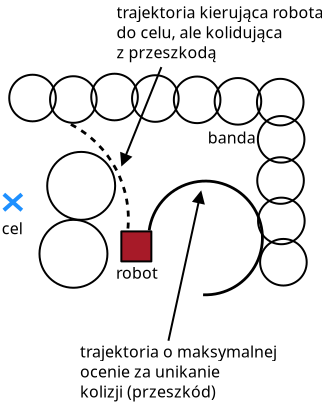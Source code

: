 <?xml version="1.0" encoding="UTF-8"?>
<dia:diagram xmlns:dia="http://www.lysator.liu.se/~alla/dia/">
  <dia:layer name="Tło" visible="true">
    <dia:object type="Standard - Arc" version="0" id="O0">
      <dia:attribute name="obj_pos">
        <dia:point val="28.685,26.023"/>
      </dia:attribute>
      <dia:attribute name="obj_bb">
        <dia:rectangle val="28.56,22.364;34.732,28.54"/>
      </dia:attribute>
      <dia:attribute name="conn_endpoints">
        <dia:point val="28.685,26.023"/>
        <dia:point val="32.022,28.442"/>
      </dia:attribute>
      <dia:attribute name="curve_distance">
        <dia:real val="-5.217"/>
      </dia:attribute>
      <dia:attribute name="line_width">
        <dia:real val="0.14"/>
      </dia:attribute>
      <dia:connections>
        <dia:connection handle="0" to="O1" connection="8"/>
      </dia:connections>
    </dia:object>
    <dia:object type="Standard - Box" version="0" id="O1">
      <dia:attribute name="obj_pos">
        <dia:point val="27.935,25.273"/>
      </dia:attribute>
      <dia:attribute name="obj_bb">
        <dia:rectangle val="27.885,25.223;29.485,26.823"/>
      </dia:attribute>
      <dia:attribute name="elem_corner">
        <dia:point val="27.935,25.273"/>
      </dia:attribute>
      <dia:attribute name="elem_width">
        <dia:real val="1.5"/>
      </dia:attribute>
      <dia:attribute name="elem_height">
        <dia:real val="1.5"/>
      </dia:attribute>
      <dia:attribute name="inner_color">
        <dia:color val="#a71a28"/>
      </dia:attribute>
      <dia:attribute name="show_background">
        <dia:boolean val="true"/>
      </dia:attribute>
      <dia:attribute name="corner_radius">
        <dia:real val="1.175e-38"/>
      </dia:attribute>
      <dia:attribute name="aspect">
        <dia:enum val="2"/>
      </dia:attribute>
    </dia:object>
    <dia:object type="Standard - Text" version="1" id="O2">
      <dia:attribute name="obj_pos">
        <dia:point val="27.672,27.642"/>
      </dia:attribute>
      <dia:attribute name="obj_bb">
        <dia:rectangle val="27.672,26.944;29.616,28.18"/>
      </dia:attribute>
      <dia:attribute name="text">
        <dia:composite type="text">
          <dia:attribute name="string">
            <dia:string>#robot#</dia:string>
          </dia:attribute>
          <dia:attribute name="font">
            <dia:font family="sans" style="0" name="Helvetica"/>
          </dia:attribute>
          <dia:attribute name="height">
            <dia:real val="1"/>
          </dia:attribute>
          <dia:attribute name="pos">
            <dia:point val="27.672,27.642"/>
          </dia:attribute>
          <dia:attribute name="color">
            <dia:color val="#000000"/>
          </dia:attribute>
          <dia:attribute name="alignment">
            <dia:enum val="0"/>
          </dia:attribute>
        </dia:composite>
      </dia:attribute>
      <dia:attribute name="valign">
        <dia:enum val="3"/>
      </dia:attribute>
    </dia:object>
    <dia:object type="Standard - Ellipse" version="0" id="O3">
      <dia:attribute name="obj_pos">
        <dia:point val="28.47,17.465"/>
      </dia:attribute>
      <dia:attribute name="obj_bb">
        <dia:rectangle val="28.42,17.415;30.85,19.845"/>
      </dia:attribute>
      <dia:attribute name="elem_corner">
        <dia:point val="28.47,17.465"/>
      </dia:attribute>
      <dia:attribute name="elem_width">
        <dia:real val="2.33"/>
      </dia:attribute>
      <dia:attribute name="elem_height">
        <dia:real val="2.33"/>
      </dia:attribute>
      <dia:attribute name="show_background">
        <dia:boolean val="false"/>
      </dia:attribute>
      <dia:attribute name="aspect">
        <dia:enum val="2"/>
      </dia:attribute>
    </dia:object>
    <dia:object type="Standard - Ellipse" version="0" id="O4">
      <dia:attribute name="obj_pos">
        <dia:point val="26.43,17.39"/>
      </dia:attribute>
      <dia:attribute name="obj_bb">
        <dia:rectangle val="26.38,17.34;28.81,19.77"/>
      </dia:attribute>
      <dia:attribute name="elem_corner">
        <dia:point val="26.43,17.39"/>
      </dia:attribute>
      <dia:attribute name="elem_width">
        <dia:real val="2.33"/>
      </dia:attribute>
      <dia:attribute name="elem_height">
        <dia:real val="2.33"/>
      </dia:attribute>
      <dia:attribute name="show_background">
        <dia:boolean val="false"/>
      </dia:attribute>
      <dia:attribute name="aspect">
        <dia:enum val="2"/>
      </dia:attribute>
    </dia:object>
    <dia:object type="Standard - Ellipse" version="0" id="O5">
      <dia:attribute name="obj_pos">
        <dia:point val="24.37,17.515"/>
      </dia:attribute>
      <dia:attribute name="obj_bb">
        <dia:rectangle val="24.32,17.465;26.75,19.895"/>
      </dia:attribute>
      <dia:attribute name="elem_corner">
        <dia:point val="24.37,17.515"/>
      </dia:attribute>
      <dia:attribute name="elem_width">
        <dia:real val="2.33"/>
      </dia:attribute>
      <dia:attribute name="elem_height">
        <dia:real val="2.33"/>
      </dia:attribute>
      <dia:attribute name="show_background">
        <dia:boolean val="false"/>
      </dia:attribute>
      <dia:attribute name="aspect">
        <dia:enum val="2"/>
      </dia:attribute>
    </dia:object>
    <dia:object type="Standard - Ellipse" version="0" id="O6">
      <dia:attribute name="obj_pos">
        <dia:point val="22.33,17.44"/>
      </dia:attribute>
      <dia:attribute name="obj_bb">
        <dia:rectangle val="22.28,17.39;24.71,19.82"/>
      </dia:attribute>
      <dia:attribute name="elem_corner">
        <dia:point val="22.33,17.44"/>
      </dia:attribute>
      <dia:attribute name="elem_width">
        <dia:real val="2.33"/>
      </dia:attribute>
      <dia:attribute name="elem_height">
        <dia:real val="2.33"/>
      </dia:attribute>
      <dia:attribute name="show_background">
        <dia:boolean val="false"/>
      </dia:attribute>
      <dia:attribute name="aspect">
        <dia:enum val="2"/>
      </dia:attribute>
    </dia:object>
    <dia:object type="Standard - Ellipse" version="0" id="O7">
      <dia:attribute name="obj_pos">
        <dia:point val="32.6,17.605"/>
      </dia:attribute>
      <dia:attribute name="obj_bb">
        <dia:rectangle val="32.55,17.555;34.98,19.985"/>
      </dia:attribute>
      <dia:attribute name="elem_corner">
        <dia:point val="32.6,17.605"/>
      </dia:attribute>
      <dia:attribute name="elem_width">
        <dia:real val="2.33"/>
      </dia:attribute>
      <dia:attribute name="elem_height">
        <dia:real val="2.33"/>
      </dia:attribute>
      <dia:attribute name="show_background">
        <dia:boolean val="false"/>
      </dia:attribute>
      <dia:attribute name="aspect">
        <dia:enum val="2"/>
      </dia:attribute>
    </dia:object>
    <dia:object type="Standard - Ellipse" version="0" id="O8">
      <dia:attribute name="obj_pos">
        <dia:point val="30.56,17.53"/>
      </dia:attribute>
      <dia:attribute name="obj_bb">
        <dia:rectangle val="30.51,17.48;32.94,19.91"/>
      </dia:attribute>
      <dia:attribute name="elem_corner">
        <dia:point val="30.56,17.53"/>
      </dia:attribute>
      <dia:attribute name="elem_width">
        <dia:real val="2.33"/>
      </dia:attribute>
      <dia:attribute name="elem_height">
        <dia:real val="2.33"/>
      </dia:attribute>
      <dia:attribute name="show_background">
        <dia:boolean val="false"/>
      </dia:attribute>
      <dia:attribute name="aspect">
        <dia:enum val="2"/>
      </dia:attribute>
    </dia:object>
    <dia:object type="Standard - Ellipse" version="0" id="O9">
      <dia:attribute name="obj_pos">
        <dia:point val="34.715,17.645"/>
      </dia:attribute>
      <dia:attribute name="obj_bb">
        <dia:rectangle val="34.665,17.595;37.095,20.025"/>
      </dia:attribute>
      <dia:attribute name="elem_corner">
        <dia:point val="34.715,17.645"/>
      </dia:attribute>
      <dia:attribute name="elem_width">
        <dia:real val="2.33"/>
      </dia:attribute>
      <dia:attribute name="elem_height">
        <dia:real val="2.33"/>
      </dia:attribute>
      <dia:attribute name="show_background">
        <dia:boolean val="false"/>
      </dia:attribute>
      <dia:attribute name="aspect">
        <dia:enum val="2"/>
      </dia:attribute>
    </dia:object>
    <dia:object type="Standard - Ellipse" version="0" id="O10">
      <dia:attribute name="obj_pos">
        <dia:point val="34.76,19.505"/>
      </dia:attribute>
      <dia:attribute name="obj_bb">
        <dia:rectangle val="34.71,19.455;37.14,21.885"/>
      </dia:attribute>
      <dia:attribute name="elem_corner">
        <dia:point val="34.76,19.505"/>
      </dia:attribute>
      <dia:attribute name="elem_width">
        <dia:real val="2.33"/>
      </dia:attribute>
      <dia:attribute name="elem_height">
        <dia:real val="2.33"/>
      </dia:attribute>
      <dia:attribute name="show_background">
        <dia:boolean val="false"/>
      </dia:attribute>
      <dia:attribute name="aspect">
        <dia:enum val="2"/>
      </dia:attribute>
    </dia:object>
    <dia:object type="Standard - Ellipse" version="0" id="O11">
      <dia:attribute name="obj_pos">
        <dia:point val="34.73,21.565"/>
      </dia:attribute>
      <dia:attribute name="obj_bb">
        <dia:rectangle val="34.68,21.515;37.11,23.945"/>
      </dia:attribute>
      <dia:attribute name="elem_corner">
        <dia:point val="34.73,21.565"/>
      </dia:attribute>
      <dia:attribute name="elem_width">
        <dia:real val="2.33"/>
      </dia:attribute>
      <dia:attribute name="elem_height">
        <dia:real val="2.33"/>
      </dia:attribute>
      <dia:attribute name="show_background">
        <dia:boolean val="false"/>
      </dia:attribute>
      <dia:attribute name="aspect">
        <dia:enum val="2"/>
      </dia:attribute>
    </dia:object>
    <dia:object type="Standard - Ellipse" version="0" id="O12">
      <dia:attribute name="obj_pos">
        <dia:point val="34.77,23.585"/>
      </dia:attribute>
      <dia:attribute name="obj_bb">
        <dia:rectangle val="34.72,23.535;37.15,25.965"/>
      </dia:attribute>
      <dia:attribute name="elem_corner">
        <dia:point val="34.77,23.585"/>
      </dia:attribute>
      <dia:attribute name="elem_width">
        <dia:real val="2.33"/>
      </dia:attribute>
      <dia:attribute name="elem_height">
        <dia:real val="2.33"/>
      </dia:attribute>
      <dia:attribute name="show_background">
        <dia:boolean val="false"/>
      </dia:attribute>
      <dia:attribute name="aspect">
        <dia:enum val="2"/>
      </dia:attribute>
    </dia:object>
    <dia:object type="Standard - Line" version="0" id="O13">
      <dia:attribute name="obj_pos">
        <dia:point val="22.059,23.415"/>
      </dia:attribute>
      <dia:attribute name="obj_bb">
        <dia:rectangle val="21.918,23.274;23.1,24.357"/>
      </dia:attribute>
      <dia:attribute name="conn_endpoints">
        <dia:point val="22.059,23.415"/>
        <dia:point val="22.959,24.215"/>
      </dia:attribute>
      <dia:attribute name="numcp">
        <dia:int val="1"/>
      </dia:attribute>
      <dia:attribute name="line_color">
        <dia:color val="#1e90ff"/>
      </dia:attribute>
      <dia:attribute name="line_width">
        <dia:real val="0.2"/>
      </dia:attribute>
    </dia:object>
    <dia:object type="Standard - Line" version="0" id="O14">
      <dia:attribute name="obj_pos">
        <dia:point val="22.959,23.415"/>
      </dia:attribute>
      <dia:attribute name="obj_bb">
        <dia:rectangle val="21.918,23.274;23.1,24.357"/>
      </dia:attribute>
      <dia:attribute name="conn_endpoints">
        <dia:point val="22.959,23.415"/>
        <dia:point val="22.059,24.215"/>
      </dia:attribute>
      <dia:attribute name="numcp">
        <dia:int val="1"/>
      </dia:attribute>
      <dia:attribute name="line_color">
        <dia:color val="#1e90ff"/>
      </dia:attribute>
      <dia:attribute name="line_width">
        <dia:real val="0.2"/>
      </dia:attribute>
    </dia:object>
    <dia:object type="Standard - Text" version="1" id="O15">
      <dia:attribute name="obj_pos">
        <dia:point val="21.959,25.415"/>
      </dia:attribute>
      <dia:attribute name="obj_bb">
        <dia:rectangle val="21.959,24.717;23.03,25.953"/>
      </dia:attribute>
      <dia:attribute name="text">
        <dia:composite type="text">
          <dia:attribute name="string">
            <dia:string>#cel#</dia:string>
          </dia:attribute>
          <dia:attribute name="font">
            <dia:font family="sans" style="0" name="Helvetica"/>
          </dia:attribute>
          <dia:attribute name="height">
            <dia:real val="1"/>
          </dia:attribute>
          <dia:attribute name="pos">
            <dia:point val="21.959,25.415"/>
          </dia:attribute>
          <dia:attribute name="color">
            <dia:color val="#000000"/>
          </dia:attribute>
          <dia:attribute name="alignment">
            <dia:enum val="0"/>
          </dia:attribute>
        </dia:composite>
      </dia:attribute>
      <dia:attribute name="valign">
        <dia:enum val="3"/>
      </dia:attribute>
    </dia:object>
    <dia:object type="Standard - Line" version="0" id="O16">
      <dia:attribute name="obj_pos">
        <dia:point val="27.957,21.972"/>
      </dia:attribute>
      <dia:attribute name="obj_bb">
        <dia:rectangle val="27.474,16.993;30.002,22.205"/>
      </dia:attribute>
      <dia:attribute name="conn_endpoints">
        <dia:point val="27.957,21.972"/>
        <dia:point val="29.936,17.058"/>
      </dia:attribute>
      <dia:attribute name="numcp">
        <dia:int val="1"/>
      </dia:attribute>
      <dia:attribute name="start_arrow">
        <dia:enum val="3"/>
      </dia:attribute>
      <dia:attribute name="start_arrow_length">
        <dia:real val="0.5"/>
      </dia:attribute>
      <dia:attribute name="start_arrow_width">
        <dia:real val="0.5"/>
      </dia:attribute>
    </dia:object>
    <dia:object type="Standard - Line" version="0" id="O17">
      <dia:attribute name="obj_pos">
        <dia:point val="31.916,23.28"/>
      </dia:attribute>
      <dia:attribute name="obj_bb">
        <dia:rectangle val="30.23,23.125;32.416,30.8"/>
      </dia:attribute>
      <dia:attribute name="conn_endpoints">
        <dia:point val="31.916,23.28"/>
        <dia:point val="30.29,30.74"/>
      </dia:attribute>
      <dia:attribute name="numcp">
        <dia:int val="1"/>
      </dia:attribute>
      <dia:attribute name="start_arrow">
        <dia:enum val="3"/>
      </dia:attribute>
      <dia:attribute name="start_arrow_length">
        <dia:real val="0.5"/>
      </dia:attribute>
      <dia:attribute name="start_arrow_width">
        <dia:real val="0.5"/>
      </dia:attribute>
    </dia:object>
    <dia:object type="Standard - Text" version="1" id="O18">
      <dia:attribute name="obj_pos">
        <dia:point val="27.697,14.611"/>
      </dia:attribute>
      <dia:attribute name="obj_bb">
        <dia:rectangle val="27.697,13.912;37.67,17.148"/>
      </dia:attribute>
      <dia:attribute name="text">
        <dia:composite type="text">
          <dia:attribute name="string">
            <dia:string>#trajektoria kierująca robota
do celu, ale kolidująca 
z przeszkodą#</dia:string>
          </dia:attribute>
          <dia:attribute name="font">
            <dia:font family="sans" style="0" name="Helvetica"/>
          </dia:attribute>
          <dia:attribute name="height">
            <dia:real val="1"/>
          </dia:attribute>
          <dia:attribute name="pos">
            <dia:point val="27.697,14.611"/>
          </dia:attribute>
          <dia:attribute name="color">
            <dia:color val="#000000"/>
          </dia:attribute>
          <dia:attribute name="alignment">
            <dia:enum val="0"/>
          </dia:attribute>
        </dia:composite>
      </dia:attribute>
      <dia:attribute name="valign">
        <dia:enum val="3"/>
      </dia:attribute>
    </dia:object>
    <dia:object type="Standard - Text" version="1" id="O19">
      <dia:attribute name="obj_pos">
        <dia:point val="25.869,31.574"/>
      </dia:attribute>
      <dia:attribute name="obj_bb">
        <dia:rectangle val="25.869,30.875;35.45,34.111"/>
      </dia:attribute>
      <dia:attribute name="text">
        <dia:composite type="text">
          <dia:attribute name="string">
            <dia:string>#trajektoria o maksymalnej
ocenie za unikanie
kolizji (przeszkód)#</dia:string>
          </dia:attribute>
          <dia:attribute name="font">
            <dia:font family="sans" style="0" name="Helvetica"/>
          </dia:attribute>
          <dia:attribute name="height">
            <dia:real val="1"/>
          </dia:attribute>
          <dia:attribute name="pos">
            <dia:point val="25.869,31.574"/>
          </dia:attribute>
          <dia:attribute name="color">
            <dia:color val="#000000"/>
          </dia:attribute>
          <dia:attribute name="alignment">
            <dia:enum val="0"/>
          </dia:attribute>
        </dia:composite>
      </dia:attribute>
      <dia:attribute name="valign">
        <dia:enum val="3"/>
      </dia:attribute>
    </dia:object>
    <dia:object type="Standard - Text" version="1" id="O20">
      <dia:attribute name="obj_pos">
        <dia:point val="32.251,20.883"/>
      </dia:attribute>
      <dia:attribute name="obj_bb">
        <dia:rectangle val="32.251,20.184;34.555,21.421"/>
      </dia:attribute>
      <dia:attribute name="text">
        <dia:composite type="text">
          <dia:attribute name="string">
            <dia:string>#banda#</dia:string>
          </dia:attribute>
          <dia:attribute name="font">
            <dia:font family="sans" style="0" name="Helvetica"/>
          </dia:attribute>
          <dia:attribute name="height">
            <dia:real val="1"/>
          </dia:attribute>
          <dia:attribute name="pos">
            <dia:point val="32.251,20.883"/>
          </dia:attribute>
          <dia:attribute name="color">
            <dia:color val="#000000"/>
          </dia:attribute>
          <dia:attribute name="alignment">
            <dia:enum val="0"/>
          </dia:attribute>
        </dia:composite>
      </dia:attribute>
      <dia:attribute name="valign">
        <dia:enum val="3"/>
      </dia:attribute>
    </dia:object>
    <dia:object type="Standard - Ellipse" version="0" id="O21">
      <dia:attribute name="obj_pos">
        <dia:point val="24.228,21.298"/>
      </dia:attribute>
      <dia:attribute name="obj_bb">
        <dia:rectangle val="24.178,21.248;27.674,24.744"/>
      </dia:attribute>
      <dia:attribute name="elem_corner">
        <dia:point val="24.228,21.298"/>
      </dia:attribute>
      <dia:attribute name="elem_width">
        <dia:real val="3.397"/>
      </dia:attribute>
      <dia:attribute name="elem_height">
        <dia:real val="3.397"/>
      </dia:attribute>
      <dia:attribute name="show_background">
        <dia:boolean val="false"/>
      </dia:attribute>
      <dia:attribute name="aspect">
        <dia:enum val="2"/>
      </dia:attribute>
    </dia:object>
    <dia:object type="Standard - Ellipse" version="0" id="O22">
      <dia:attribute name="obj_pos">
        <dia:point val="23.842,24.695"/>
      </dia:attribute>
      <dia:attribute name="obj_bb">
        <dia:rectangle val="23.792,24.645;27.288,28.142"/>
      </dia:attribute>
      <dia:attribute name="elem_corner">
        <dia:point val="23.842,24.695"/>
      </dia:attribute>
      <dia:attribute name="elem_width">
        <dia:real val="3.397"/>
      </dia:attribute>
      <dia:attribute name="elem_height">
        <dia:real val="3.397"/>
      </dia:attribute>
      <dia:attribute name="show_background">
        <dia:boolean val="false"/>
      </dia:attribute>
      <dia:attribute name="aspect">
        <dia:enum val="2"/>
      </dia:attribute>
    </dia:object>
    <dia:object type="Standard - Ellipse" version="0" id="O23">
      <dia:attribute name="obj_pos">
        <dia:point val="34.873,25.65"/>
      </dia:attribute>
      <dia:attribute name="obj_bb">
        <dia:rectangle val="34.823,25.6;37.253,28.03"/>
      </dia:attribute>
      <dia:attribute name="elem_corner">
        <dia:point val="34.873,25.65"/>
      </dia:attribute>
      <dia:attribute name="elem_width">
        <dia:real val="2.33"/>
      </dia:attribute>
      <dia:attribute name="elem_height">
        <dia:real val="2.33"/>
      </dia:attribute>
      <dia:attribute name="show_background">
        <dia:boolean val="false"/>
      </dia:attribute>
      <dia:attribute name="aspect">
        <dia:enum val="2"/>
      </dia:attribute>
    </dia:object>
    <dia:object type="Standard - Arc" version="0" id="O24">
      <dia:attribute name="obj_pos">
        <dia:point val="25.411,19.922"/>
      </dia:attribute>
      <dia:attribute name="obj_bb">
        <dia:rectangle val="25.316,19.827;28.759,26.117"/>
      </dia:attribute>
      <dia:attribute name="conn_endpoints">
        <dia:point val="25.411,19.922"/>
        <dia:point val="28.685,26.023"/>
      </dia:attribute>
      <dia:attribute name="curve_distance">
        <dia:real val="-0.931"/>
      </dia:attribute>
      <dia:attribute name="line_width">
        <dia:real val="0.14"/>
      </dia:attribute>
      <dia:attribute name="line_style">
        <dia:enum val="1"/>
      </dia:attribute>
      <dia:attribute name="dashlength">
        <dia:real val="0.3"/>
      </dia:attribute>
      <dia:connections>
        <dia:connection handle="1" to="O1" connection="8"/>
      </dia:connections>
    </dia:object>
  </dia:layer>
</dia:diagram>
